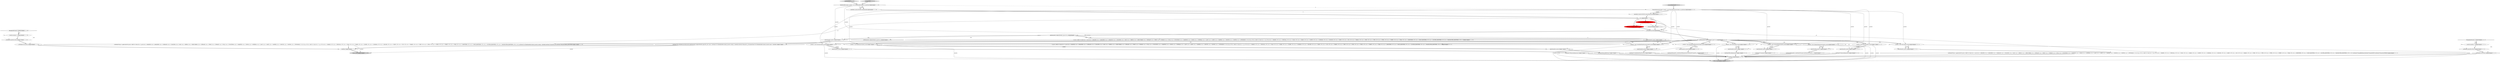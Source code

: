 digraph {
20 [style = filled, label = "tableIdentifier['0', '1', '0']", fillcolor = lightgray, shape = diamond image = "AAA0AAABBB2BBB"];
30 [style = filled, label = "{setState(579)functionExpression()}@@@57@@@['0', '0', '1']", fillcolor = white, shape = ellipse image = "AAA0AAABBB3BBB"];
40 [style = filled, label = "enterOuterAlt(_localctx,7)@@@63@@@['0', '0', '1']", fillcolor = white, shape = ellipse image = "AAA0AAABBB3BBB"];
47 [style = filled, label = "_localctx = new FunctionContext(_localctx)@@@55@@@['0', '0', '1']", fillcolor = white, shape = ellipse image = "AAA0AAABBB3BBB"];
32 [style = filled, label = "enterRule(_localctx,60,RULE_primaryExpression)@@@4@@@['0', '0', '1']", fillcolor = white, shape = ellipse image = "AAA0AAABBB3BBB"];
36 [style = filled, label = "{setState(584)qualifiedName()}@@@75@@@['0', '0', '1']", fillcolor = white, shape = ellipse image = "AAA0AAABBB3BBB"];
34 [style = filled, label = "_localctx = new ExtractContext(_localctx)@@@17@@@['0', '0', '1']", fillcolor = white, shape = ellipse image = "AAA0AAABBB3BBB"];
0 [style = filled, label = "enterOuterAlt(_localctx,1)@@@10@@@['1', '1', '0']", fillcolor = white, shape = ellipse image = "AAA0AAABBB1BBB"];
44 [style = filled, label = "{setState(576)_la = _input.LA(1)if ((((_la) & ~0x3f) == 0 && ((1L << _la) & ((1L << ANALYZE) | (1L << ANALYZED) | (1L << CATALOGS) | (1L << COLUMNS) | (1L << DAY) | (1L << DEBUG) | (1L << EXECUTABLE) | (1L << EXPLAIN) | (1L << FIRST) | (1L << FORMAT) | (1L << FULL) | (1L << FUNCTIONS) | (1L << GRAPHVIZ) | (1L << HOUR) | (1L << INTERVAL) | (1L << LAST) | (1L << LIMIT) | (1L << MAPPED) | (1L << MINUTE) | (1L << MONTH) | (1L << OPTIMIZED))) != 0) || ((((_la - 67)) & ~0x3f) == 0 && ((1L << (_la - 67)) & ((1L << (PARSED - 67)) | (1L << (PHYSICAL - 67)) | (1L << (PLAN - 67)) | (1L << (RLIKE - 67)) | (1L << (QUERY - 67)) | (1L << (SCHEMAS - 67)) | (1L << (SECOND - 67)) | (1L << (SHOW - 67)) | (1L << (SYS - 67)) | (1L << (TABLES - 67)) | (1L << (TEXT - 67)) | (1L << (TYPE - 67)) | (1L << (TYPES - 67)) | (1L << (VERIFY - 67)) | (1L << (YEAR - 67)) | (1L << (IDENTIFIER - 67)) | (1L << (DIGIT_IDENTIFIER - 67)) | (1L << (QUOTED_IDENTIFIER - 67)) | (1L << (BACKQUOTED_IDENTIFIER - 67)))) != 0)) {{setState(573)qualifiedName()setState(574)match(DOT)}}setState(578)match(ASTERISK)}@@@40@@@['0', '0', '1']", fillcolor = white, shape = ellipse image = "AAA0AAABBB3BBB"];
9 [style = filled, label = "TableIdentifierContext _localctx = new TableIdentifierContext(_ctx,getState())@@@3@@@['1', '1', '0']", fillcolor = white, shape = ellipse image = "AAA0AAABBB1BBB"];
15 [style = filled, label = "{setState(744)_la = _input.LA(1)if ((((_la) & ~0x3f) == 0 && ((1L << _la) & ((1L << ANALYZE) | (1L << ANALYZED) | (1L << CATALOGS) | (1L << COLUMNS) | (1L << DAY) | (1L << DEBUG) | (1L << EXECUTABLE) | (1L << EXPLAIN) | (1L << FIRST) | (1L << FORMAT) | (1L << FULL) | (1L << FUNCTIONS) | (1L << GRAPHVIZ) | (1L << HOUR) | (1L << INTERVAL) | (1L << LAST) | (1L << LIMIT) | (1L << MAPPED) | (1L << MINUTE) | (1L << MONTH) | (1L << OPTIMIZED))) != 0) || ((((_la - 67)) & ~0x3f) == 0 && ((1L << (_la - 67)) & ((1L << (PARSED - 67)) | (1L << (PHYSICAL - 67)) | (1L << (PLAN - 67)) | (1L << (RLIKE - 67)) | (1L << (QUERY - 67)) | (1L << (SCHEMAS - 67)) | (1L << (SECOND - 67)) | (1L << (SHOW - 67)) | (1L << (SYS - 67)) | (1L << (TABLES - 67)) | (1L << (TEXT - 67)) | (1L << (TYPE - 67)) | (1L << (TYPES - 67)) | (1L << (VERIFY - 67)) | (1L << (YEAR - 67)) | (1L << (IDENTIFIER - 67)) | (1L << (DIGIT_IDENTIFIER - 67)) | (1L << (QUOTED_IDENTIFIER - 67)) | (1L << (BACKQUOTED_IDENTIFIER - 67)))) != 0)) {{setState(741)((TableIdentifierContext)_localctx).catalog = identifier()setState(742)match(T__3)}}setState(746)match(TABLE_IDENTIFIER)}@@@11@@@['1', '1', '0']", fillcolor = white, shape = ellipse image = "AAA0AAABBB1BBB"];
17 [style = filled, label = "getInterpreter().adaptivePredict(_input,100,_ctx)@@@9@@@['1', '1', '0']", fillcolor = white, shape = diamond image = "AAA0AAABBB1BBB"];
5 [style = filled, label = "tableIdentifier['1', '0', '0']", fillcolor = lightgray, shape = diamond image = "AAA0AAABBB1BBB"];
25 [style = filled, label = "_errHandler.reportError(this,re)@@@95@@@['0', '0', '1']", fillcolor = white, shape = ellipse image = "AAA0AAABBB3BBB"];
23 [style = filled, label = "enterOuterAlt(_localctx,1)@@@11@@@['0', '0', '1']", fillcolor = white, shape = ellipse image = "AAA0AAABBB3BBB"];
50 [style = filled, label = "return _localctx@@@101@@@['0', '0', '1']", fillcolor = lightgray, shape = ellipse image = "AAA0AAABBB3BBB"];
21 [style = filled, label = "enterOuterAlt(_localctx,4)@@@32@@@['0', '0', '1']", fillcolor = white, shape = ellipse image = "AAA0AAABBB3BBB"];
8 [style = filled, label = "setState(750)@@@7@@@['1', '0', '0']", fillcolor = red, shape = ellipse image = "AAA1AAABBB1BBB"];
59 [style = filled, label = "_localctx = new ConstantDefaultContext(_localctx)@@@31@@@['0', '0', '1']", fillcolor = white, shape = ellipse image = "AAA0AAABBB3BBB"];
16 [style = filled, label = "_localctx.exception = re@@@46@@@['1', '1', '0']", fillcolor = white, shape = ellipse image = "AAA0AAABBB1BBB"];
51 [style = filled, label = "enterOuterAlt(_localctx,5)@@@39@@@['0', '0', '1']", fillcolor = white, shape = ellipse image = "AAA0AAABBB3BBB"];
14 [style = filled, label = "RecognitionException re@@@45@@@['1', '1', '0']", fillcolor = white, shape = diamond image = "AAA0AAABBB1BBB"];
18 [style = filled, label = "_errHandler.recover(this,re)@@@48@@@['1', '1', '0']", fillcolor = white, shape = ellipse image = "AAA0AAABBB1BBB"];
28 [style = filled, label = "_localctx = new SubqueryExpressionContext(_localctx)@@@62@@@['0', '0', '1']", fillcolor = white, shape = ellipse image = "AAA0AAABBB3BBB"];
29 [style = filled, label = "{setState(585)match(T__0)setState(586)expression()setState(587)match(T__1)}@@@82@@@['0', '0', '1']", fillcolor = white, shape = ellipse image = "AAA0AAABBB3BBB"];
56 [style = filled, label = "_localctx = new ParenthesizedExpressionContext(_localctx)@@@80@@@['0', '0', '1']", fillcolor = white, shape = ellipse image = "AAA0AAABBB3BBB"];
57 [style = filled, label = "enterOuterAlt(_localctx,3)@@@25@@@['0', '0', '1']", fillcolor = white, shape = ellipse image = "AAA0AAABBB3BBB"];
58 [style = filled, label = "enterOuterAlt(_localctx,2)@@@18@@@['0', '0', '1']", fillcolor = white, shape = ellipse image = "AAA0AAABBB3BBB"];
38 [style = filled, label = "RecognitionException re@@@93@@@['0', '0', '1']", fillcolor = white, shape = diamond image = "AAA0AAABBB3BBB"];
6 [style = filled, label = "enterOuterAlt(_localctx,2)@@@26@@@['1', '1', '0']", fillcolor = white, shape = ellipse image = "AAA0AAABBB1BBB"];
4 [style = filled, label = "enterRule(_localctx,96,RULE_tableIdentifier)@@@4@@@['1', '1', '0']", fillcolor = white, shape = ellipse image = "AAA0AAABBB1BBB"];
27 [style = filled, label = "_localctx.exception = re@@@94@@@['0', '0', '1']", fillcolor = white, shape = ellipse image = "AAA0AAABBB3BBB"];
48 [style = filled, label = "enterOuterAlt(_localctx,9)@@@81@@@['0', '0', '1']", fillcolor = white, shape = ellipse image = "AAA0AAABBB3BBB"];
19 [style = filled, label = "setState(753)@@@7@@@['0', '1', '0']", fillcolor = red, shape = ellipse image = "AAA1AAABBB2BBB"];
35 [style = filled, label = "_localctx = new CurrentDateTimeFunctionContext(_localctx)@@@24@@@['0', '0', '1']", fillcolor = white, shape = ellipse image = "AAA0AAABBB3BBB"];
45 [style = filled, label = "_errHandler.recover(this,re)@@@96@@@['0', '0', '1']", fillcolor = white, shape = ellipse image = "AAA0AAABBB3BBB"];
46 [style = filled, label = "primaryExpression['0', '0', '1']", fillcolor = lightgray, shape = diamond image = "AAA0AAABBB3BBB"];
37 [style = filled, label = "setState(589)@@@7@@@['0', '0', '1']", fillcolor = white, shape = ellipse image = "AAA0AAABBB3BBB"];
31 [style = filled, label = "_localctx = new CastContext(_localctx)@@@10@@@['0', '0', '1']", fillcolor = white, shape = ellipse image = "AAA0AAABBB3BBB"];
1 [style = filled, label = "{exitRule()}@@@50@@@['1', '1', '0']", fillcolor = white, shape = ellipse image = "AAA0AAABBB1BBB"];
3 [style = filled, label = "_errHandler.reportError(this,re)@@@47@@@['1', '1', '0']", fillcolor = white, shape = ellipse image = "AAA0AAABBB1BBB"];
33 [style = filled, label = "getInterpreter().adaptivePredict(_input,79,_ctx)@@@9@@@['0', '0', '1']", fillcolor = white, shape = diamond image = "AAA0AAABBB3BBB"];
26 [style = filled, label = "(((_la) & ~0x3f) == 0 && ((1L << _la) & ((1L << ANALYZE) | (1L << ANALYZED) | (1L << CATALOGS) | (1L << COLUMNS) | (1L << DAY) | (1L << DEBUG) | (1L << EXECUTABLE) | (1L << EXPLAIN) | (1L << FIRST) | (1L << FORMAT) | (1L << FULL) | (1L << FUNCTIONS) | (1L << GRAPHVIZ) | (1L << HOUR) | (1L << INTERVAL) | (1L << LAST) | (1L << LIMIT) | (1L << MAPPED) | (1L << MINUTE) | (1L << MONTH) | (1L << OPTIMIZED))) != 0) || ((((_la - 67)) & ~0x3f) == 0 && ((1L << (_la - 67)) & ((1L << (PARSED - 67)) | (1L << (PHYSICAL - 67)) | (1L << (PLAN - 67)) | (1L << (RLIKE - 67)) | (1L << (QUERY - 67)) | (1L << (SCHEMAS - 67)) | (1L << (SECOND - 67)) | (1L << (SHOW - 67)) | (1L << (SYS - 67)) | (1L << (TABLES - 67)) | (1L << (TEXT - 67)) | (1L << (TYPE - 67)) | (1L << (TYPES - 67)) | (1L << (VERIFY - 67)) | (1L << (YEAR - 67)) | (1L << (IDENTIFIER - 67)) | (1L << (DIGIT_IDENTIFIER - 67)) | (1L << (QUOTED_IDENTIFIER - 67)) | (1L << (BACKQUOTED_IDENTIFIER - 67)))) != 0)@@@43@@@['0', '0', '1']", fillcolor = white, shape = diamond image = "AAA0AAABBB3BBB"];
11 [style = filled, label = "int _la@@@5@@@['1', '1', '1']", fillcolor = white, shape = ellipse image = "AAA0AAABBB1BBB"];
49 [style = filled, label = "enterOuterAlt(_localctx,6)@@@56@@@['0', '0', '1']", fillcolor = white, shape = ellipse image = "AAA0AAABBB3BBB"];
52 [style = filled, label = "{setState(569)castExpression()}@@@12@@@['0', '0', '1']", fillcolor = white, shape = ellipse image = "AAA0AAABBB3BBB"];
13 [style = filled, label = "{setState(750)_errHandler.sync(this)switch (getInterpreter().adaptivePredict(_input,99,_ctx)) {case 1:{setState(747)((TableIdentifierContext)_localctx).catalog = identifier()setState(748)match(T__3)}breaksetState(752)((TableIdentifierContext)_localctx).name = identifier()}@@@27@@@['1', '1', '0']", fillcolor = white, shape = ellipse image = "AAA0AAABBB1BBB"];
55 [style = filled, label = "enterOuterAlt(_localctx,8)@@@74@@@['0', '0', '1']", fillcolor = white, shape = ellipse image = "AAA0AAABBB3BBB"];
2 [style = filled, label = "getInterpreter().adaptivePredict(_input,99,_ctx)@@@30@@@['1', '1', '0']", fillcolor = white, shape = diamond image = "AAA0AAABBB1BBB"];
12 [style = filled, label = "_errHandler.sync(this)@@@8@@@['1', '1', '1']", fillcolor = white, shape = ellipse image = "AAA0AAABBB1BBB"];
22 [style = filled, label = "{exitRule()}@@@98@@@['0', '0', '1']", fillcolor = white, shape = ellipse image = "AAA0AAABBB3BBB"];
41 [style = filled, label = "_localctx = new DereferenceContext(_localctx)@@@73@@@['0', '0', '1']", fillcolor = white, shape = ellipse image = "AAA0AAABBB3BBB"];
53 [style = filled, label = "{setState(580)match(T__0)setState(581)query()setState(582)match(T__1)}@@@64@@@['0', '0', '1']", fillcolor = white, shape = ellipse image = "AAA0AAABBB3BBB"];
24 [style = filled, label = "{setState(571)builtinDateTimeFunction()}@@@26@@@['0', '0', '1']", fillcolor = white, shape = ellipse image = "AAA0AAABBB3BBB"];
10 [style = filled, label = "return _localctx@@@53@@@['1', '1', '0']", fillcolor = lightgray, shape = ellipse image = "AAA0AAABBB1BBB"];
42 [style = filled, label = "{setState(570)extractExpression()}@@@19@@@['0', '0', '1']", fillcolor = white, shape = ellipse image = "AAA0AAABBB3BBB"];
39 [style = filled, label = "{setState(572)constant()}@@@33@@@['0', '0', '1']", fillcolor = white, shape = ellipse image = "AAA0AAABBB3BBB"];
54 [style = filled, label = "_localctx = new StarContext(_localctx)@@@38@@@['0', '0', '1']", fillcolor = white, shape = ellipse image = "AAA0AAABBB3BBB"];
7 [style = filled, label = "(((_la) & ~0x3f) == 0 && ((1L << _la) & ((1L << ANALYZE) | (1L << ANALYZED) | (1L << CATALOGS) | (1L << COLUMNS) | (1L << DAY) | (1L << DEBUG) | (1L << EXECUTABLE) | (1L << EXPLAIN) | (1L << FIRST) | (1L << FORMAT) | (1L << FULL) | (1L << FUNCTIONS) | (1L << GRAPHVIZ) | (1L << HOUR) | (1L << INTERVAL) | (1L << LAST) | (1L << LIMIT) | (1L << MAPPED) | (1L << MINUTE) | (1L << MONTH) | (1L << OPTIMIZED))) != 0) || ((((_la - 67)) & ~0x3f) == 0 && ((1L << (_la - 67)) & ((1L << (PARSED - 67)) | (1L << (PHYSICAL - 67)) | (1L << (PLAN - 67)) | (1L << (RLIKE - 67)) | (1L << (QUERY - 67)) | (1L << (SCHEMAS - 67)) | (1L << (SECOND - 67)) | (1L << (SHOW - 67)) | (1L << (SYS - 67)) | (1L << (TABLES - 67)) | (1L << (TEXT - 67)) | (1L << (TYPE - 67)) | (1L << (TYPES - 67)) | (1L << (VERIFY - 67)) | (1L << (YEAR - 67)) | (1L << (IDENTIFIER - 67)) | (1L << (DIGIT_IDENTIFIER - 67)) | (1L << (QUOTED_IDENTIFIER - 67)) | (1L << (BACKQUOTED_IDENTIFIER - 67)))) != 0)@@@14@@@['1', '1', '0']", fillcolor = white, shape = diamond image = "AAA0AAABBB1BBB"];
43 [style = filled, label = "PrimaryExpressionContext _localctx = new PrimaryExpressionContext(_ctx,getState())@@@3@@@['0', '0', '1']", fillcolor = white, shape = ellipse image = "AAA0AAABBB3BBB"];
55->36 [style = bold, label=""];
5->9 [style = bold, label=""];
59->50 [style = solid, label="_localctx"];
20->9 [style = bold, label=""];
25->45 [style = bold, label=""];
17->6 [style = dotted, label="true"];
48->29 [style = bold, label=""];
33->48 [style = dotted, label="true"];
34->50 [style = solid, label="_localctx"];
33->28 [style = dotted, label="true"];
33->26 [style = dotted, label="true"];
0->15 [style = bold, label=""];
43->28 [style = solid, label="_localctx"];
13->1 [style = bold, label=""];
3->18 [style = bold, label=""];
34->58 [style = bold, label=""];
47->49 [style = bold, label=""];
9->4 [style = solid, label="_localctx"];
33->35 [style = dotted, label="true"];
23->52 [style = bold, label=""];
45->22 [style = bold, label=""];
43->41 [style = solid, label="_localctx"];
14->3 [style = dotted, label="true"];
33->56 [style = bold, label=""];
43->54 [style = solid, label="_localctx"];
17->2 [style = dotted, label="true"];
11->15 [style = solid, label="_la"];
32->11 [style = bold, label=""];
27->25 [style = bold, label=""];
9->0 [style = solid, label="_localctx"];
14->18 [style = dotted, label="true"];
13->10 [style = solid, label="_localctx"];
6->47 [style = dashed, label="0"];
14->16 [style = bold, label=""];
16->3 [style = bold, label=""];
41->50 [style = solid, label="_localctx"];
33->57 [style = dotted, label="true"];
19->12 [style = bold, label=""];
33->28 [style = bold, label=""];
22->50 [style = bold, label=""];
43->32 [style = bold, label=""];
51->44 [style = bold, label=""];
33->55 [style = dotted, label="true"];
11->37 [style = bold, label=""];
33->40 [style = dotted, label="true"];
33->41 [style = bold, label=""];
31->23 [style = solid, label="_localctx"];
57->24 [style = bold, label=""];
35->57 [style = bold, label=""];
39->22 [style = bold, label=""];
33->47 [style = bold, label=""];
18->1 [style = bold, label=""];
56->48 [style = solid, label="_localctx"];
12->33 [style = bold, label=""];
58->42 [style = bold, label=""];
43->56 [style = solid, label="_localctx"];
11->44 [style = solid, label="_la"];
56->48 [style = bold, label=""];
11->8 [style = bold, label=""];
43->31 [style = solid, label="_localctx"];
44->22 [style = bold, label=""];
42->22 [style = bold, label=""];
33->59 [style = dotted, label="true"];
9->6 [style = solid, label="_localctx"];
59->21 [style = bold, label=""];
46->43 [style = bold, label=""];
33->31 [style = dotted, label="true"];
15->10 [style = solid, label="_localctx"];
35->50 [style = solid, label="_localctx"];
40->53 [style = bold, label=""];
35->57 [style = solid, label="_localctx"];
17->6 [style = bold, label=""];
38->27 [style = dotted, label="true"];
43->32 [style = solid, label="_localctx"];
12->17 [style = bold, label=""];
41->55 [style = solid, label="_localctx"];
38->27 [style = bold, label=""];
17->33 [style = dashed, label="0"];
38->25 [style = dotted, label="true"];
33->49 [style = dotted, label="true"];
52->22 [style = bold, label=""];
33->47 [style = dotted, label="true"];
37->12 [style = bold, label=""];
9->43 [style = dashed, label="0"];
47->49 [style = solid, label="_localctx"];
14->16 [style = dotted, label="true"];
59->21 [style = solid, label="_localctx"];
54->50 [style = solid, label="_localctx"];
17->0 [style = bold, label=""];
33->21 [style = dotted, label="true"];
33->54 [style = dotted, label="true"];
21->39 [style = bold, label=""];
49->30 [style = bold, label=""];
6->13 [style = bold, label=""];
33->59 [style = bold, label=""];
33->41 [style = dotted, label="true"];
33->51 [style = dotted, label="true"];
38->45 [style = dotted, label="true"];
8->12 [style = bold, label=""];
28->50 [style = solid, label="_localctx"];
15->1 [style = bold, label=""];
54->51 [style = bold, label=""];
8->19 [style = dashed, label="0"];
8->37 [style = dashed, label="0"];
33->35 [style = bold, label=""];
43->34 [style = solid, label="_localctx"];
30->22 [style = bold, label=""];
31->23 [style = bold, label=""];
28->40 [style = bold, label=""];
17->0 [style = dotted, label="true"];
41->55 [style = bold, label=""];
9->4 [style = bold, label=""];
33->34 [style = dotted, label="true"];
47->50 [style = solid, label="_localctx"];
43->35 [style = solid, label="_localctx"];
33->58 [style = dotted, label="true"];
53->22 [style = bold, label=""];
54->51 [style = solid, label="_localctx"];
11->19 [style = bold, label=""];
24->22 [style = bold, label=""];
31->50 [style = solid, label="_localctx"];
33->56 [style = dotted, label="true"];
4->32 [style = dashed, label="0"];
33->23 [style = dotted, label="true"];
28->40 [style = solid, label="_localctx"];
0->31 [style = dashed, label="0"];
43->47 [style = solid, label="_localctx"];
43->59 [style = solid, label="_localctx"];
33->31 [style = bold, label=""];
17->7 [style = dotted, label="true"];
34->58 [style = solid, label="_localctx"];
56->50 [style = solid, label="_localctx"];
29->22 [style = bold, label=""];
4->11 [style = bold, label=""];
1->10 [style = bold, label=""];
33->54 [style = bold, label=""];
33->34 [style = bold, label=""];
36->22 [style = bold, label=""];
}
